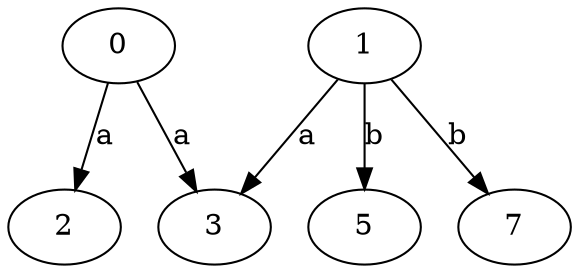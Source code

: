 strict digraph  {
0;
2;
1;
3;
5;
7;
0 -> 2  [label=a];
0 -> 3  [label=a];
1 -> 3  [label=a];
1 -> 5  [label=b];
1 -> 7  [label=b];
}
